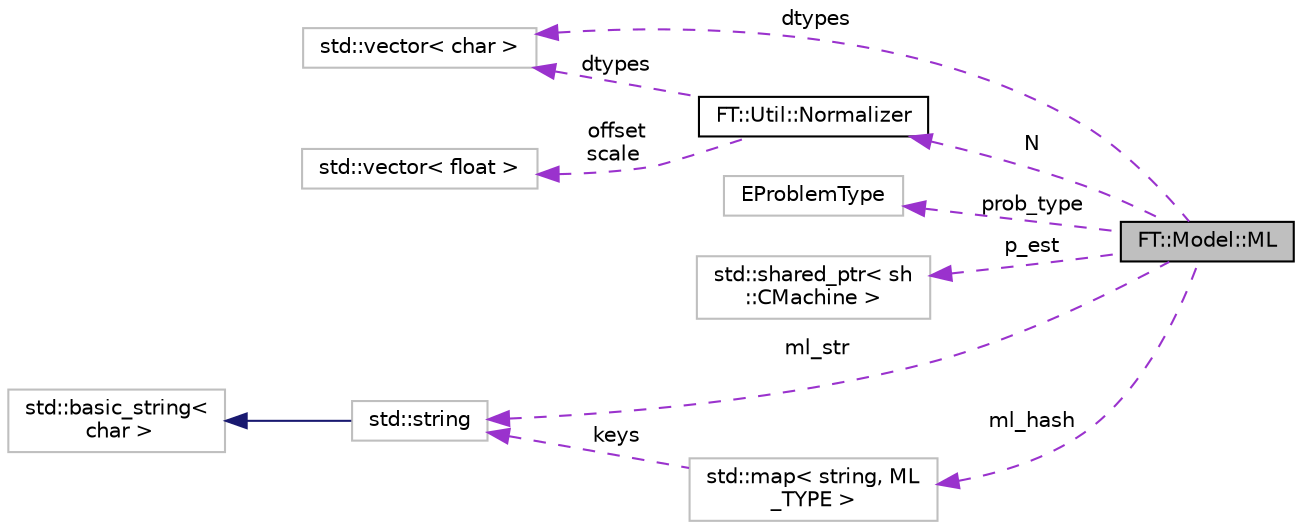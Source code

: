 digraph "FT::Model::ML"
{
 // LATEX_PDF_SIZE
  edge [fontname="Helvetica",fontsize="10",labelfontname="Helvetica",labelfontsize="10"];
  node [fontname="Helvetica",fontsize="10",shape=record];
  rankdir="LR";
  Node1 [label="FT::Model::ML",height=0.2,width=0.4,color="black", fillcolor="grey75", style="filled", fontcolor="black",tooltip="class that specifies the machine learning algorithm to pair with Feat."];
  Node2 -> Node1 [dir="back",color="darkorchid3",fontsize="10",style="dashed",label=" dtypes" ,fontname="Helvetica"];
  Node2 [label="std::vector\< char \>",height=0.2,width=0.4,color="grey75", fillcolor="white", style="filled",tooltip=" "];
  Node3 -> Node1 [dir="back",color="darkorchid3",fontsize="10",style="dashed",label=" N" ,fontname="Helvetica"];
  Node3 [label="FT::Util::Normalizer",height=0.2,width=0.4,color="black", fillcolor="white", style="filled",URL="$dd/d51/structFT_1_1Util_1_1Normalizer.html",tooltip="normalizes a matrix to unit variance, 0 mean centered."];
  Node2 -> Node3 [dir="back",color="darkorchid3",fontsize="10",style="dashed",label=" dtypes" ,fontname="Helvetica"];
  Node4 -> Node3 [dir="back",color="darkorchid3",fontsize="10",style="dashed",label=" offset\nscale" ,fontname="Helvetica"];
  Node4 [label="std::vector\< float \>",height=0.2,width=0.4,color="grey75", fillcolor="white", style="filled",tooltip=" "];
  Node5 -> Node1 [dir="back",color="darkorchid3",fontsize="10",style="dashed",label=" prob_type" ,fontname="Helvetica"];
  Node5 [label="EProblemType",height=0.2,width=0.4,color="grey75", fillcolor="white", style="filled",tooltip=" "];
  Node6 -> Node1 [dir="back",color="darkorchid3",fontsize="10",style="dashed",label=" p_est" ,fontname="Helvetica"];
  Node6 [label="std::shared_ptr\< sh\l::CMachine \>",height=0.2,width=0.4,color="grey75", fillcolor="white", style="filled",tooltip=" "];
  Node7 -> Node1 [dir="back",color="darkorchid3",fontsize="10",style="dashed",label=" ml_str" ,fontname="Helvetica"];
  Node7 [label="std::string",height=0.2,width=0.4,color="grey75", fillcolor="white", style="filled",tooltip="STL class."];
  Node8 -> Node7 [dir="back",color="midnightblue",fontsize="10",style="solid",fontname="Helvetica"];
  Node8 [label="std::basic_string\<\l char \>",height=0.2,width=0.4,color="grey75", fillcolor="white", style="filled",tooltip="STL class."];
  Node9 -> Node1 [dir="back",color="darkorchid3",fontsize="10",style="dashed",label=" ml_hash" ,fontname="Helvetica"];
  Node9 [label="std::map\< string, ML\l_TYPE \>",height=0.2,width=0.4,color="grey75", fillcolor="white", style="filled",tooltip=" "];
  Node7 -> Node9 [dir="back",color="darkorchid3",fontsize="10",style="dashed",label=" keys" ,fontname="Helvetica"];
}
